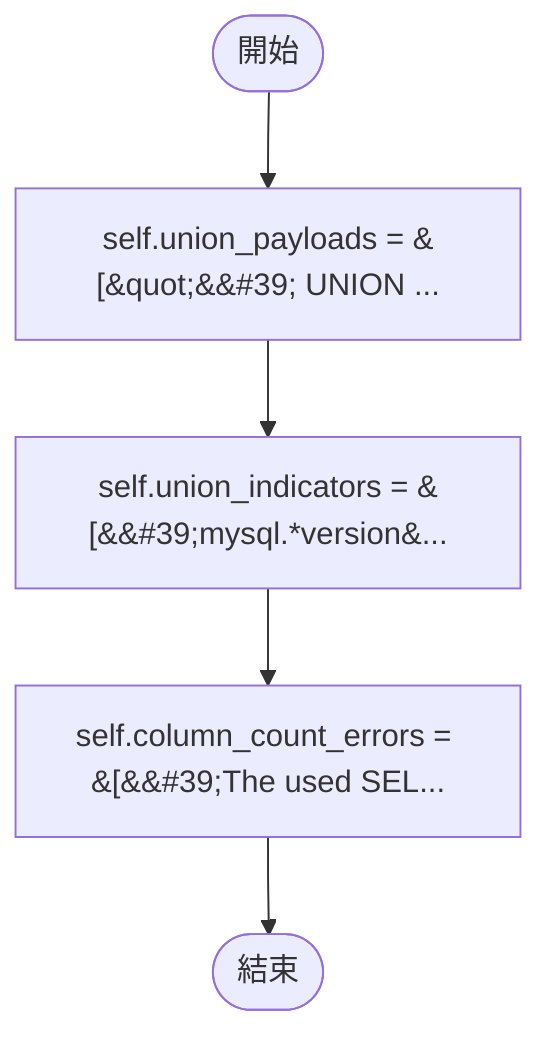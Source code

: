 flowchart TB
    n1([開始])
    n2([結束])
    n3[self.union_payloads = &#91;&amp;quot;&amp;&#35;39; UNION ...]
    n4[self.union_indicators = &#91;&amp;&#35;39;mysql.*version&...]
    n5[self.column_count_errors = &#91;&amp;&#35;39;The used SEL...]
    n1 --> n3
    n3 --> n4
    n4 --> n5
    n5 --> n2